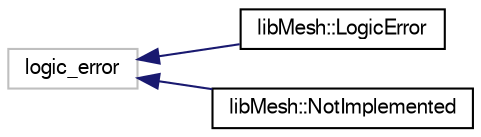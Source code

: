 digraph "Graphical Class Hierarchy"
{
  edge [fontname="FreeSans",fontsize="10",labelfontname="FreeSans",labelfontsize="10"];
  node [fontname="FreeSans",fontsize="10",shape=record];
  rankdir="LR";
  Node1 [label="logic_error",height=0.2,width=0.4,color="grey75", fillcolor="white", style="filled"];
  Node1 -> Node2 [dir="back",color="midnightblue",fontsize="10",style="solid",fontname="FreeSans"];
  Node2 [label="libMesh::LogicError",height=0.2,width=0.4,color="black", fillcolor="white", style="filled",URL="$classlibMesh_1_1LogicError.html"];
  Node1 -> Node3 [dir="back",color="midnightblue",fontsize="10",style="solid",fontname="FreeSans"];
  Node3 [label="libMesh::NotImplemented",height=0.2,width=0.4,color="black", fillcolor="white", style="filled",URL="$classlibMesh_1_1NotImplemented.html"];
}

